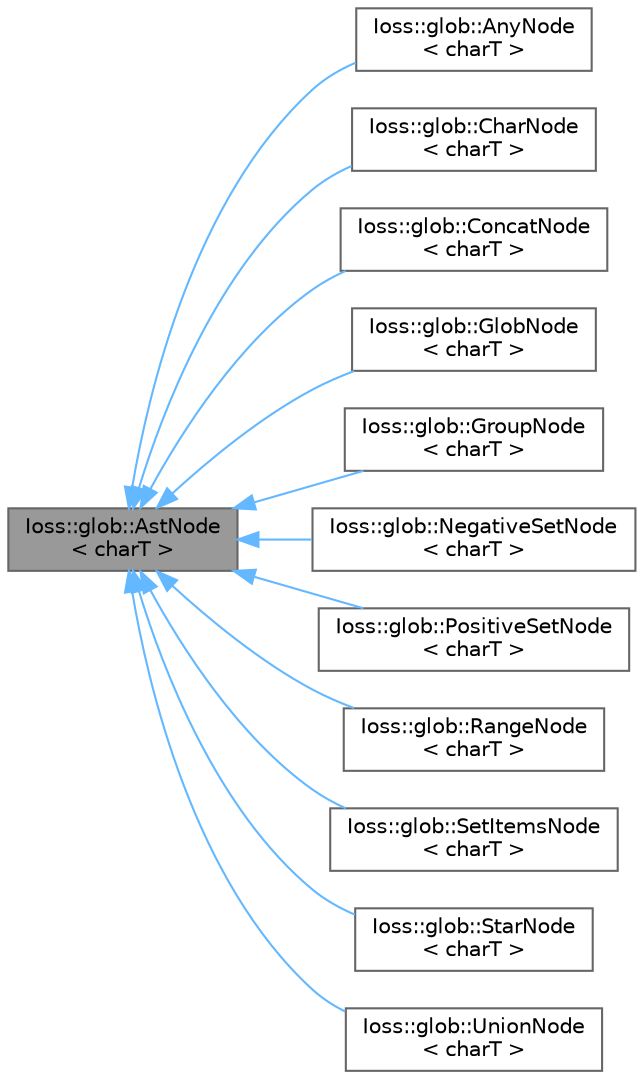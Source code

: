 digraph "Ioss::glob::AstNode&lt; charT &gt;"
{
 // INTERACTIVE_SVG=YES
 // LATEX_PDF_SIZE
  bgcolor="transparent";
  edge [fontname=Helvetica,fontsize=10,labelfontname=Helvetica,labelfontsize=10];
  node [fontname=Helvetica,fontsize=10,shape=box,height=0.2,width=0.4];
  rankdir="LR";
  Node1 [id="Node000001",label="Ioss::glob::AstNode\l\< charT \>",height=0.2,width=0.4,color="gray40", fillcolor="grey60", style="filled", fontcolor="black",tooltip=" "];
  Node1 -> Node2 [id="edge1_Node000001_Node000002",dir="back",color="steelblue1",style="solid",tooltip=" "];
  Node2 [id="Node000002",label="Ioss::glob::AnyNode\l\< charT \>",height=0.2,width=0.4,color="gray40", fillcolor="white", style="filled",URL="$classIoss_1_1glob_1_1AnyNode.html",tooltip=" "];
  Node1 -> Node3 [id="edge2_Node000001_Node000003",dir="back",color="steelblue1",style="solid",tooltip=" "];
  Node3 [id="Node000003",label="Ioss::glob::CharNode\l\< charT \>",height=0.2,width=0.4,color="gray40", fillcolor="white", style="filled",URL="$classIoss_1_1glob_1_1CharNode.html",tooltip=" "];
  Node1 -> Node4 [id="edge3_Node000001_Node000004",dir="back",color="steelblue1",style="solid",tooltip=" "];
  Node4 [id="Node000004",label="Ioss::glob::ConcatNode\l\< charT \>",height=0.2,width=0.4,color="gray40", fillcolor="white", style="filled",URL="$classIoss_1_1glob_1_1ConcatNode.html",tooltip=" "];
  Node1 -> Node5 [id="edge4_Node000001_Node000005",dir="back",color="steelblue1",style="solid",tooltip=" "];
  Node5 [id="Node000005",label="Ioss::glob::GlobNode\l\< charT \>",height=0.2,width=0.4,color="gray40", fillcolor="white", style="filled",URL="$classIoss_1_1glob_1_1GlobNode.html",tooltip=" "];
  Node1 -> Node6 [id="edge5_Node000001_Node000006",dir="back",color="steelblue1",style="solid",tooltip=" "];
  Node6 [id="Node000006",label="Ioss::glob::GroupNode\l\< charT \>",height=0.2,width=0.4,color="gray40", fillcolor="white", style="filled",URL="$classIoss_1_1glob_1_1GroupNode.html",tooltip=" "];
  Node1 -> Node7 [id="edge6_Node000001_Node000007",dir="back",color="steelblue1",style="solid",tooltip=" "];
  Node7 [id="Node000007",label="Ioss::glob::NegativeSetNode\l\< charT \>",height=0.2,width=0.4,color="gray40", fillcolor="white", style="filled",URL="$classIoss_1_1glob_1_1NegativeSetNode.html",tooltip=" "];
  Node1 -> Node8 [id="edge7_Node000001_Node000008",dir="back",color="steelblue1",style="solid",tooltip=" "];
  Node8 [id="Node000008",label="Ioss::glob::PositiveSetNode\l\< charT \>",height=0.2,width=0.4,color="gray40", fillcolor="white", style="filled",URL="$classIoss_1_1glob_1_1PositiveSetNode.html",tooltip=" "];
  Node1 -> Node9 [id="edge8_Node000001_Node000009",dir="back",color="steelblue1",style="solid",tooltip=" "];
  Node9 [id="Node000009",label="Ioss::glob::RangeNode\l\< charT \>",height=0.2,width=0.4,color="gray40", fillcolor="white", style="filled",URL="$classIoss_1_1glob_1_1RangeNode.html",tooltip=" "];
  Node1 -> Node10 [id="edge9_Node000001_Node000010",dir="back",color="steelblue1",style="solid",tooltip=" "];
  Node10 [id="Node000010",label="Ioss::glob::SetItemsNode\l\< charT \>",height=0.2,width=0.4,color="gray40", fillcolor="white", style="filled",URL="$classIoss_1_1glob_1_1SetItemsNode.html",tooltip=" "];
  Node1 -> Node11 [id="edge10_Node000001_Node000011",dir="back",color="steelblue1",style="solid",tooltip=" "];
  Node11 [id="Node000011",label="Ioss::glob::StarNode\l\< charT \>",height=0.2,width=0.4,color="gray40", fillcolor="white", style="filled",URL="$classIoss_1_1glob_1_1StarNode.html",tooltip=" "];
  Node1 -> Node12 [id="edge11_Node000001_Node000012",dir="back",color="steelblue1",style="solid",tooltip=" "];
  Node12 [id="Node000012",label="Ioss::glob::UnionNode\l\< charT \>",height=0.2,width=0.4,color="gray40", fillcolor="white", style="filled",URL="$classIoss_1_1glob_1_1UnionNode.html",tooltip=" "];
}
